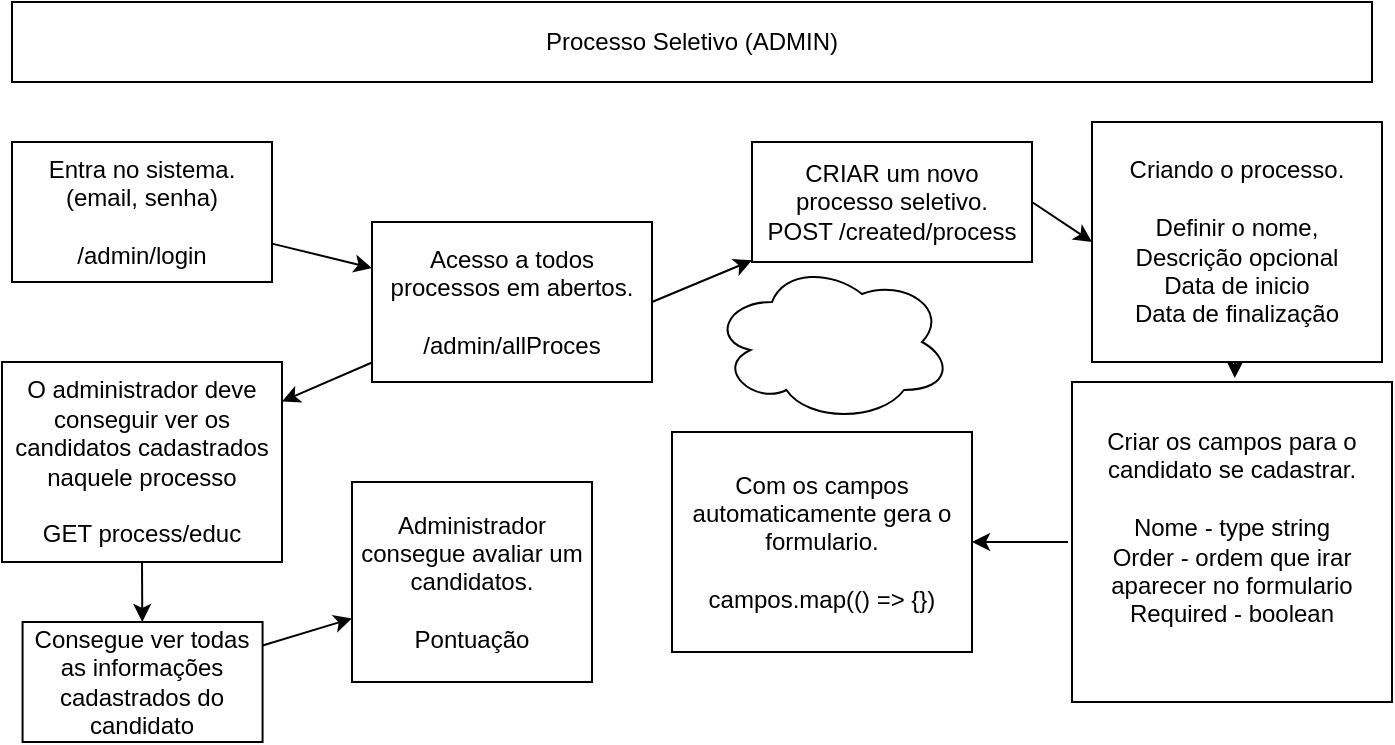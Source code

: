 <mxfile>
    <diagram id="BKbo5iaDQK896m7xhEGL" name="Page-1">
        <mxGraphModel dx="911" dy="468" grid="1" gridSize="10" guides="1" tooltips="1" connect="1" arrows="1" fold="1" page="1" pageScale="1" pageWidth="850" pageHeight="1100" math="0" shadow="0">
            <root>
                <mxCell id="0"/>
                <mxCell id="1" parent="0"/>
                <mxCell id="2" value="Processo Seletivo (ADMIN)" style="rounded=0;whiteSpace=wrap;html=1;" vertex="1" parent="1">
                    <mxGeometry x="75" y="10" width="680" height="40" as="geometry"/>
                </mxCell>
                <mxCell id="5" value="" style="edgeStyle=none;html=1;" edge="1" parent="1" source="3" target="4">
                    <mxGeometry relative="1" as="geometry"/>
                </mxCell>
                <mxCell id="3" value="Entra no sistema.&lt;br&gt;(email, senha)&lt;div&gt;&lt;br&gt;&lt;/div&gt;&lt;div&gt;/admin/login&lt;/div&gt;" style="rounded=0;whiteSpace=wrap;html=1;" vertex="1" parent="1">
                    <mxGeometry x="75" y="80" width="130" height="70" as="geometry"/>
                </mxCell>
                <mxCell id="7" style="edgeStyle=none;html=1;exitX=1;exitY=0.5;exitDx=0;exitDy=0;" edge="1" parent="1" source="4" target="8">
                    <mxGeometry relative="1" as="geometry">
                        <mxPoint x="455" y="110" as="targetPoint"/>
                    </mxGeometry>
                </mxCell>
                <mxCell id="15" style="edgeStyle=none;html=1;" edge="1" parent="1" source="4" target="16">
                    <mxGeometry relative="1" as="geometry">
                        <mxPoint x="185" y="280" as="targetPoint"/>
                    </mxGeometry>
                </mxCell>
                <mxCell id="4" value="Acesso a todos processos em abertos.&lt;div&gt;&lt;br&gt;&lt;/div&gt;&lt;div&gt;/admin/allProces&lt;/div&gt;" style="whiteSpace=wrap;html=1;rounded=0;" vertex="1" parent="1">
                    <mxGeometry x="255" y="120" width="140" height="80" as="geometry"/>
                </mxCell>
                <mxCell id="10" style="edgeStyle=none;html=1;exitX=1;exitY=0.5;exitDx=0;exitDy=0;entryX=0;entryY=0.5;entryDx=0;entryDy=0;" edge="1" parent="1" source="8" target="9">
                    <mxGeometry relative="1" as="geometry"/>
                </mxCell>
                <mxCell id="8" value="CRIAR um novo processo seletivo.&lt;div&gt;POST /created/process&lt;/div&gt;" style="rounded=0;whiteSpace=wrap;html=1;" vertex="1" parent="1">
                    <mxGeometry x="445" y="80" width="140" height="60" as="geometry"/>
                </mxCell>
                <mxCell id="12" value="" style="edgeStyle=none;html=1;" edge="1" parent="1" source="9" target="11">
                    <mxGeometry relative="1" as="geometry"/>
                </mxCell>
                <mxCell id="9" value="Criando o processo.&lt;div&gt;&lt;br&gt;&lt;/div&gt;&lt;div&gt;Definir o nome,&lt;/div&gt;&lt;div&gt;Descrição opcional&lt;/div&gt;&lt;div&gt;Data de inicio&lt;/div&gt;&lt;div&gt;Data de finalização&lt;/div&gt;" style="rounded=0;whiteSpace=wrap;html=1;" vertex="1" parent="1">
                    <mxGeometry x="615" y="70" width="145" height="120" as="geometry"/>
                </mxCell>
                <mxCell id="14" value="" style="edgeStyle=none;html=1;" edge="1" parent="1" source="11" target="13">
                    <mxGeometry relative="1" as="geometry"/>
                </mxCell>
                <mxCell id="11" value="Criar os campos para o candidato se cadastrar.&lt;div&gt;&lt;br&gt;&lt;/div&gt;&lt;div&gt;Nome - type string&lt;/div&gt;&lt;div&gt;Order - ordem que irar aparecer no formulario&lt;/div&gt;&lt;div&gt;Required - boolean&lt;/div&gt;&lt;div&gt;&lt;br&gt;&lt;/div&gt;" style="whiteSpace=wrap;html=1;rounded=0;strokeWidth=1;perimeterSpacing=2;" vertex="1" parent="1">
                    <mxGeometry x="605" y="200" width="160" height="160" as="geometry"/>
                </mxCell>
                <mxCell id="13" value="Com os campos automaticamente gera o formulario.&lt;br&gt;&lt;br&gt;campos.map(() =&amp;gt; {})" style="whiteSpace=wrap;html=1;rounded=0;" vertex="1" parent="1">
                    <mxGeometry x="405" y="225" width="150" height="110" as="geometry"/>
                </mxCell>
                <mxCell id="17" style="edgeStyle=none;html=1;exitX=0.5;exitY=1;exitDx=0;exitDy=0;" edge="1" parent="1" source="16" target="18">
                    <mxGeometry relative="1" as="geometry">
                        <mxPoint x="140.286" y="350" as="targetPoint"/>
                    </mxGeometry>
                </mxCell>
                <mxCell id="16" value="O administrador deve conseguir ver os candidatos cadastrados naquele processo&lt;br&gt;&lt;br&gt;GET process/educ" style="rounded=0;whiteSpace=wrap;html=1;" vertex="1" parent="1">
                    <mxGeometry x="70" y="190" width="140" height="100" as="geometry"/>
                </mxCell>
                <mxCell id="20" value="" style="edgeStyle=none;html=1;" edge="1" parent="1" source="18" target="19">
                    <mxGeometry relative="1" as="geometry"/>
                </mxCell>
                <mxCell id="18" value="Consegue ver todas as informações cadastrados do candidato" style="rounded=0;whiteSpace=wrap;html=1;" vertex="1" parent="1">
                    <mxGeometry x="80.286" y="320" width="120" height="60" as="geometry"/>
                </mxCell>
                <mxCell id="19" value="Administrador consegue avaliar um candidatos.&lt;br&gt;&lt;br&gt;Pontuação" style="whiteSpace=wrap;html=1;rounded=0;" vertex="1" parent="1">
                    <mxGeometry x="245" y="250" width="120" height="100" as="geometry"/>
                </mxCell>
                <mxCell id="31" value="" style="ellipse;shape=cloud;whiteSpace=wrap;html=1;" vertex="1" parent="1">
                    <mxGeometry x="425" y="140" width="120" height="80" as="geometry"/>
                </mxCell>
            </root>
        </mxGraphModel>
    </diagram>
</mxfile>